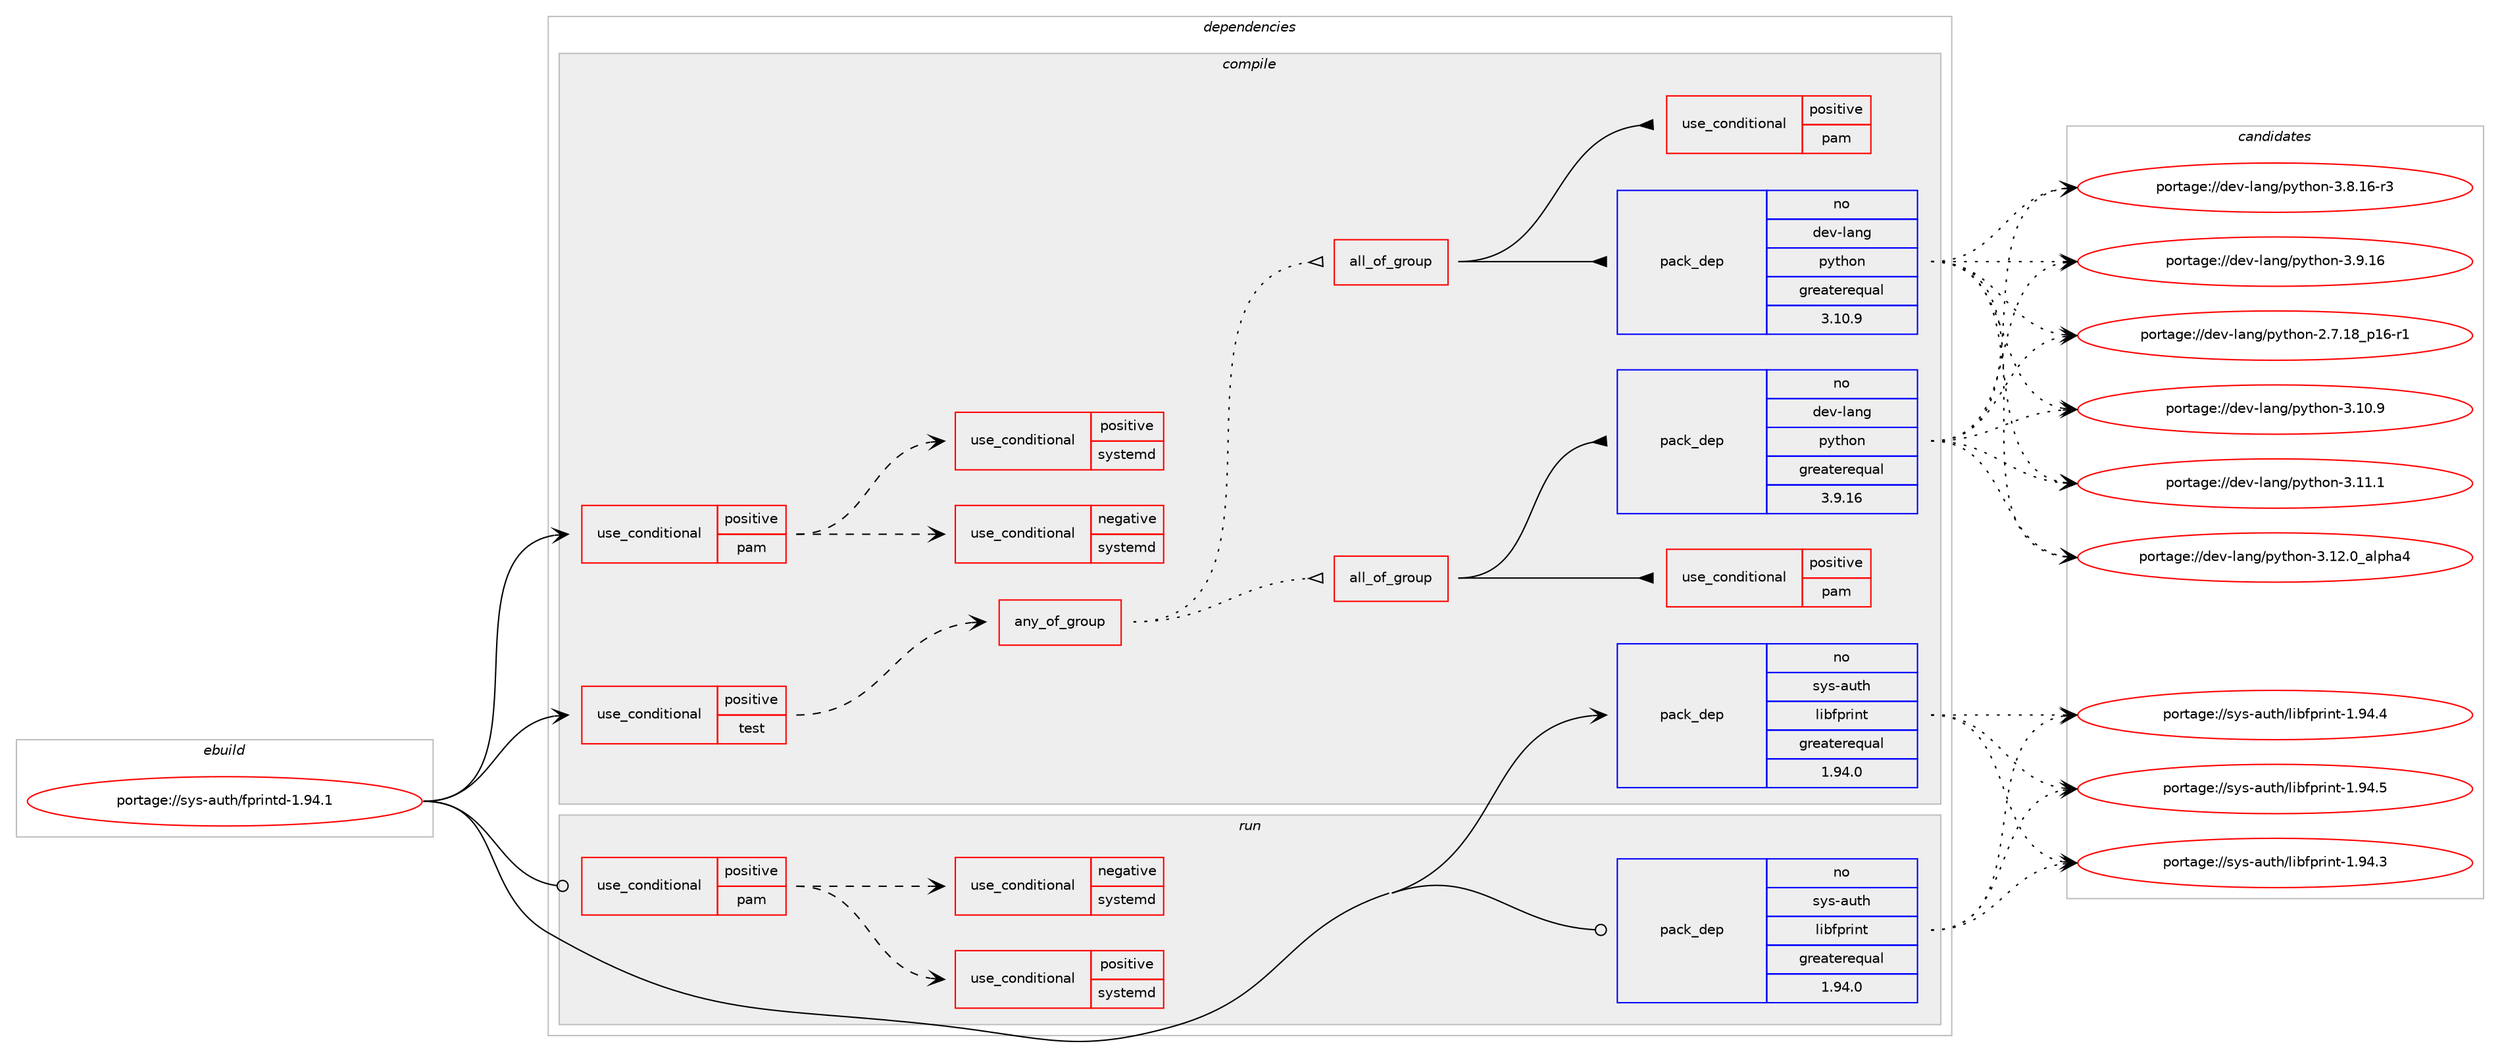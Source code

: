 digraph prolog {

# *************
# Graph options
# *************

newrank=true;
concentrate=true;
compound=true;
graph [rankdir=LR,fontname=Helvetica,fontsize=10,ranksep=1.5];#, ranksep=2.5, nodesep=0.2];
edge  [arrowhead=vee];
node  [fontname=Helvetica,fontsize=10];

# **********
# The ebuild
# **********

subgraph cluster_leftcol {
color=gray;
rank=same;
label=<<i>ebuild</i>>;
id [label="portage://sys-auth/fprintd-1.94.1", color=red, width=4, href="../sys-auth/fprintd-1.94.1.svg"];
}

# ****************
# The dependencies
# ****************

subgraph cluster_midcol {
color=gray;
label=<<i>dependencies</i>>;
subgraph cluster_compile {
fillcolor="#eeeeee";
style=filled;
label=<<i>compile</i>>;
subgraph cond3250 {
dependency5047 [label=<<TABLE BORDER="0" CELLBORDER="1" CELLSPACING="0" CELLPADDING="4"><TR><TD ROWSPAN="3" CELLPADDING="10">use_conditional</TD></TR><TR><TD>positive</TD></TR><TR><TD>pam</TD></TR></TABLE>>, shape=none, color=red];
# *** BEGIN UNKNOWN DEPENDENCY TYPE (TODO) ***
# dependency5047 -> package_dependency(portage://sys-auth/fprintd-1.94.1,install,no,sys-libs,pam,none,[,,],[],[])
# *** END UNKNOWN DEPENDENCY TYPE (TODO) ***

subgraph cond3251 {
dependency5048 [label=<<TABLE BORDER="0" CELLBORDER="1" CELLSPACING="0" CELLPADDING="4"><TR><TD ROWSPAN="3" CELLPADDING="10">use_conditional</TD></TR><TR><TD>positive</TD></TR><TR><TD>systemd</TD></TR></TABLE>>, shape=none, color=red];
# *** BEGIN UNKNOWN DEPENDENCY TYPE (TODO) ***
# dependency5048 -> package_dependency(portage://sys-auth/fprintd-1.94.1,install,no,sys-apps,systemd,none,[,,],[],[])
# *** END UNKNOWN DEPENDENCY TYPE (TODO) ***

}
dependency5047:e -> dependency5048:w [weight=20,style="dashed",arrowhead="vee"];
subgraph cond3252 {
dependency5049 [label=<<TABLE BORDER="0" CELLBORDER="1" CELLSPACING="0" CELLPADDING="4"><TR><TD ROWSPAN="3" CELLPADDING="10">use_conditional</TD></TR><TR><TD>negative</TD></TR><TR><TD>systemd</TD></TR></TABLE>>, shape=none, color=red];
# *** BEGIN UNKNOWN DEPENDENCY TYPE (TODO) ***
# dependency5049 -> package_dependency(portage://sys-auth/fprintd-1.94.1,install,no,sys-auth,elogind,none,[,,],[],[])
# *** END UNKNOWN DEPENDENCY TYPE (TODO) ***

}
dependency5047:e -> dependency5049:w [weight=20,style="dashed",arrowhead="vee"];
}
id:e -> dependency5047:w [weight=20,style="solid",arrowhead="vee"];
subgraph cond3253 {
dependency5050 [label=<<TABLE BORDER="0" CELLBORDER="1" CELLSPACING="0" CELLPADDING="4"><TR><TD ROWSPAN="3" CELLPADDING="10">use_conditional</TD></TR><TR><TD>positive</TD></TR><TR><TD>test</TD></TR></TABLE>>, shape=none, color=red];
subgraph any43 {
dependency5051 [label=<<TABLE BORDER="0" CELLBORDER="1" CELLSPACING="0" CELLPADDING="4"><TR><TD CELLPADDING="10">any_of_group</TD></TR></TABLE>>, shape=none, color=red];subgraph all7 {
dependency5052 [label=<<TABLE BORDER="0" CELLBORDER="1" CELLSPACING="0" CELLPADDING="4"><TR><TD CELLPADDING="10">all_of_group</TD></TR></TABLE>>, shape=none, color=red];subgraph pack1750 {
dependency5053 [label=<<TABLE BORDER="0" CELLBORDER="1" CELLSPACING="0" CELLPADDING="4" WIDTH="220"><TR><TD ROWSPAN="6" CELLPADDING="30">pack_dep</TD></TR><TR><TD WIDTH="110">no</TD></TR><TR><TD>dev-lang</TD></TR><TR><TD>python</TD></TR><TR><TD>greaterequal</TD></TR><TR><TD>3.10.9</TD></TR></TABLE>>, shape=none, color=blue];
}
dependency5052:e -> dependency5053:w [weight=20,style="solid",arrowhead="inv"];
# *** BEGIN UNKNOWN DEPENDENCY TYPE (TODO) ***
# dependency5052 -> package_dependency(portage://sys-auth/fprintd-1.94.1,install,no,dev-python,python-dbusmock,none,[,,],[],[use(enable(python_targets_python3_10),negative)])
# *** END UNKNOWN DEPENDENCY TYPE (TODO) ***

# *** BEGIN UNKNOWN DEPENDENCY TYPE (TODO) ***
# dependency5052 -> package_dependency(portage://sys-auth/fprintd-1.94.1,install,no,dev-python,dbus-python,none,[,,],[],[use(enable(python_targets_python3_10),negative)])
# *** END UNKNOWN DEPENDENCY TYPE (TODO) ***

# *** BEGIN UNKNOWN DEPENDENCY TYPE (TODO) ***
# dependency5052 -> package_dependency(portage://sys-auth/fprintd-1.94.1,install,no,dev-python,pycairo,none,[,,],[],[use(enable(python_targets_python3_10),negative)])
# *** END UNKNOWN DEPENDENCY TYPE (TODO) ***

subgraph cond3254 {
dependency5054 [label=<<TABLE BORDER="0" CELLBORDER="1" CELLSPACING="0" CELLPADDING="4"><TR><TD ROWSPAN="3" CELLPADDING="10">use_conditional</TD></TR><TR><TD>positive</TD></TR><TR><TD>pam</TD></TR></TABLE>>, shape=none, color=red];
# *** BEGIN UNKNOWN DEPENDENCY TYPE (TODO) ***
# dependency5054 -> package_dependency(portage://sys-auth/fprintd-1.94.1,install,no,sys-libs,pam_wrapper,none,[,,],[],[use(enable(python_targets_python3_10),negative)])
# *** END UNKNOWN DEPENDENCY TYPE (TODO) ***

}
dependency5052:e -> dependency5054:w [weight=20,style="solid",arrowhead="inv"];
}
dependency5051:e -> dependency5052:w [weight=20,style="dotted",arrowhead="oinv"];
subgraph all8 {
dependency5055 [label=<<TABLE BORDER="0" CELLBORDER="1" CELLSPACING="0" CELLPADDING="4"><TR><TD CELLPADDING="10">all_of_group</TD></TR></TABLE>>, shape=none, color=red];subgraph pack1751 {
dependency5056 [label=<<TABLE BORDER="0" CELLBORDER="1" CELLSPACING="0" CELLPADDING="4" WIDTH="220"><TR><TD ROWSPAN="6" CELLPADDING="30">pack_dep</TD></TR><TR><TD WIDTH="110">no</TD></TR><TR><TD>dev-lang</TD></TR><TR><TD>python</TD></TR><TR><TD>greaterequal</TD></TR><TR><TD>3.9.16</TD></TR></TABLE>>, shape=none, color=blue];
}
dependency5055:e -> dependency5056:w [weight=20,style="solid",arrowhead="inv"];
# *** BEGIN UNKNOWN DEPENDENCY TYPE (TODO) ***
# dependency5055 -> package_dependency(portage://sys-auth/fprintd-1.94.1,install,no,dev-python,python-dbusmock,none,[,,],[],[use(enable(python_targets_python3_9),negative)])
# *** END UNKNOWN DEPENDENCY TYPE (TODO) ***

# *** BEGIN UNKNOWN DEPENDENCY TYPE (TODO) ***
# dependency5055 -> package_dependency(portage://sys-auth/fprintd-1.94.1,install,no,dev-python,dbus-python,none,[,,],[],[use(enable(python_targets_python3_9),negative)])
# *** END UNKNOWN DEPENDENCY TYPE (TODO) ***

# *** BEGIN UNKNOWN DEPENDENCY TYPE (TODO) ***
# dependency5055 -> package_dependency(portage://sys-auth/fprintd-1.94.1,install,no,dev-python,pycairo,none,[,,],[],[use(enable(python_targets_python3_9),negative)])
# *** END UNKNOWN DEPENDENCY TYPE (TODO) ***

subgraph cond3255 {
dependency5057 [label=<<TABLE BORDER="0" CELLBORDER="1" CELLSPACING="0" CELLPADDING="4"><TR><TD ROWSPAN="3" CELLPADDING="10">use_conditional</TD></TR><TR><TD>positive</TD></TR><TR><TD>pam</TD></TR></TABLE>>, shape=none, color=red];
# *** BEGIN UNKNOWN DEPENDENCY TYPE (TODO) ***
# dependency5057 -> package_dependency(portage://sys-auth/fprintd-1.94.1,install,no,sys-libs,pam_wrapper,none,[,,],[],[use(enable(python_targets_python3_9),negative)])
# *** END UNKNOWN DEPENDENCY TYPE (TODO) ***

}
dependency5055:e -> dependency5057:w [weight=20,style="solid",arrowhead="inv"];
}
dependency5051:e -> dependency5055:w [weight=20,style="dotted",arrowhead="oinv"];
}
dependency5050:e -> dependency5051:w [weight=20,style="dashed",arrowhead="vee"];
}
id:e -> dependency5050:w [weight=20,style="solid",arrowhead="vee"];
# *** BEGIN UNKNOWN DEPENDENCY TYPE (TODO) ***
# id -> package_dependency(portage://sys-auth/fprintd-1.94.1,install,no,dev-libs,dbus-glib,none,[,,],[],[])
# *** END UNKNOWN DEPENDENCY TYPE (TODO) ***

# *** BEGIN UNKNOWN DEPENDENCY TYPE (TODO) ***
# id -> package_dependency(portage://sys-auth/fprintd-1.94.1,install,no,dev-libs,glib,none,[,,],[slot(2)],[])
# *** END UNKNOWN DEPENDENCY TYPE (TODO) ***

subgraph pack1752 {
dependency5058 [label=<<TABLE BORDER="0" CELLBORDER="1" CELLSPACING="0" CELLPADDING="4" WIDTH="220"><TR><TD ROWSPAN="6" CELLPADDING="30">pack_dep</TD></TR><TR><TD WIDTH="110">no</TD></TR><TR><TD>sys-auth</TD></TR><TR><TD>libfprint</TD></TR><TR><TD>greaterequal</TD></TR><TR><TD>1.94.0</TD></TR></TABLE>>, shape=none, color=blue];
}
id:e -> dependency5058:w [weight=20,style="solid",arrowhead="vee"];
# *** BEGIN UNKNOWN DEPENDENCY TYPE (TODO) ***
# id -> package_dependency(portage://sys-auth/fprintd-1.94.1,install,no,sys-auth,polkit,none,[,,],[],[])
# *** END UNKNOWN DEPENDENCY TYPE (TODO) ***

}
subgraph cluster_compileandrun {
fillcolor="#eeeeee";
style=filled;
label=<<i>compile and run</i>>;
}
subgraph cluster_run {
fillcolor="#eeeeee";
style=filled;
label=<<i>run</i>>;
subgraph cond3256 {
dependency5059 [label=<<TABLE BORDER="0" CELLBORDER="1" CELLSPACING="0" CELLPADDING="4"><TR><TD ROWSPAN="3" CELLPADDING="10">use_conditional</TD></TR><TR><TD>positive</TD></TR><TR><TD>pam</TD></TR></TABLE>>, shape=none, color=red];
# *** BEGIN UNKNOWN DEPENDENCY TYPE (TODO) ***
# dependency5059 -> package_dependency(portage://sys-auth/fprintd-1.94.1,run,no,sys-libs,pam,none,[,,],[],[])
# *** END UNKNOWN DEPENDENCY TYPE (TODO) ***

subgraph cond3257 {
dependency5060 [label=<<TABLE BORDER="0" CELLBORDER="1" CELLSPACING="0" CELLPADDING="4"><TR><TD ROWSPAN="3" CELLPADDING="10">use_conditional</TD></TR><TR><TD>positive</TD></TR><TR><TD>systemd</TD></TR></TABLE>>, shape=none, color=red];
# *** BEGIN UNKNOWN DEPENDENCY TYPE (TODO) ***
# dependency5060 -> package_dependency(portage://sys-auth/fprintd-1.94.1,run,no,sys-apps,systemd,none,[,,],[],[])
# *** END UNKNOWN DEPENDENCY TYPE (TODO) ***

}
dependency5059:e -> dependency5060:w [weight=20,style="dashed",arrowhead="vee"];
subgraph cond3258 {
dependency5061 [label=<<TABLE BORDER="0" CELLBORDER="1" CELLSPACING="0" CELLPADDING="4"><TR><TD ROWSPAN="3" CELLPADDING="10">use_conditional</TD></TR><TR><TD>negative</TD></TR><TR><TD>systemd</TD></TR></TABLE>>, shape=none, color=red];
# *** BEGIN UNKNOWN DEPENDENCY TYPE (TODO) ***
# dependency5061 -> package_dependency(portage://sys-auth/fprintd-1.94.1,run,no,sys-auth,elogind,none,[,,],[],[])
# *** END UNKNOWN DEPENDENCY TYPE (TODO) ***

}
dependency5059:e -> dependency5061:w [weight=20,style="dashed",arrowhead="vee"];
}
id:e -> dependency5059:w [weight=20,style="solid",arrowhead="odot"];
# *** BEGIN UNKNOWN DEPENDENCY TYPE (TODO) ***
# id -> package_dependency(portage://sys-auth/fprintd-1.94.1,run,no,dev-libs,dbus-glib,none,[,,],[],[])
# *** END UNKNOWN DEPENDENCY TYPE (TODO) ***

# *** BEGIN UNKNOWN DEPENDENCY TYPE (TODO) ***
# id -> package_dependency(portage://sys-auth/fprintd-1.94.1,run,no,dev-libs,glib,none,[,,],[slot(2)],[])
# *** END UNKNOWN DEPENDENCY TYPE (TODO) ***

subgraph pack1753 {
dependency5062 [label=<<TABLE BORDER="0" CELLBORDER="1" CELLSPACING="0" CELLPADDING="4" WIDTH="220"><TR><TD ROWSPAN="6" CELLPADDING="30">pack_dep</TD></TR><TR><TD WIDTH="110">no</TD></TR><TR><TD>sys-auth</TD></TR><TR><TD>libfprint</TD></TR><TR><TD>greaterequal</TD></TR><TR><TD>1.94.0</TD></TR></TABLE>>, shape=none, color=blue];
}
id:e -> dependency5062:w [weight=20,style="solid",arrowhead="odot"];
# *** BEGIN UNKNOWN DEPENDENCY TYPE (TODO) ***
# id -> package_dependency(portage://sys-auth/fprintd-1.94.1,run,no,sys-auth,polkit,none,[,,],[],[])
# *** END UNKNOWN DEPENDENCY TYPE (TODO) ***

}
}

# **************
# The candidates
# **************

subgraph cluster_choices {
rank=same;
color=gray;
label=<<i>candidates</i>>;

subgraph choice1750 {
color=black;
nodesep=1;
choice100101118451089711010347112121116104111110455046554649569511249544511449 [label="portage://dev-lang/python-2.7.18_p16-r1", color=red, width=4,href="../dev-lang/python-2.7.18_p16-r1.svg"];
choice10010111845108971101034711212111610411111045514649484657 [label="portage://dev-lang/python-3.10.9", color=red, width=4,href="../dev-lang/python-3.10.9.svg"];
choice10010111845108971101034711212111610411111045514649494649 [label="portage://dev-lang/python-3.11.1", color=red, width=4,href="../dev-lang/python-3.11.1.svg"];
choice1001011184510897110103471121211161041111104551464950464895971081121049752 [label="portage://dev-lang/python-3.12.0_alpha4", color=red, width=4,href="../dev-lang/python-3.12.0_alpha4.svg"];
choice100101118451089711010347112121116104111110455146564649544511451 [label="portage://dev-lang/python-3.8.16-r3", color=red, width=4,href="../dev-lang/python-3.8.16-r3.svg"];
choice10010111845108971101034711212111610411111045514657464954 [label="portage://dev-lang/python-3.9.16", color=red, width=4,href="../dev-lang/python-3.9.16.svg"];
dependency5053:e -> choice100101118451089711010347112121116104111110455046554649569511249544511449:w [style=dotted,weight="100"];
dependency5053:e -> choice10010111845108971101034711212111610411111045514649484657:w [style=dotted,weight="100"];
dependency5053:e -> choice10010111845108971101034711212111610411111045514649494649:w [style=dotted,weight="100"];
dependency5053:e -> choice1001011184510897110103471121211161041111104551464950464895971081121049752:w [style=dotted,weight="100"];
dependency5053:e -> choice100101118451089711010347112121116104111110455146564649544511451:w [style=dotted,weight="100"];
dependency5053:e -> choice10010111845108971101034711212111610411111045514657464954:w [style=dotted,weight="100"];
}
subgraph choice1751 {
color=black;
nodesep=1;
choice100101118451089711010347112121116104111110455046554649569511249544511449 [label="portage://dev-lang/python-2.7.18_p16-r1", color=red, width=4,href="../dev-lang/python-2.7.18_p16-r1.svg"];
choice10010111845108971101034711212111610411111045514649484657 [label="portage://dev-lang/python-3.10.9", color=red, width=4,href="../dev-lang/python-3.10.9.svg"];
choice10010111845108971101034711212111610411111045514649494649 [label="portage://dev-lang/python-3.11.1", color=red, width=4,href="../dev-lang/python-3.11.1.svg"];
choice1001011184510897110103471121211161041111104551464950464895971081121049752 [label="portage://dev-lang/python-3.12.0_alpha4", color=red, width=4,href="../dev-lang/python-3.12.0_alpha4.svg"];
choice100101118451089711010347112121116104111110455146564649544511451 [label="portage://dev-lang/python-3.8.16-r3", color=red, width=4,href="../dev-lang/python-3.8.16-r3.svg"];
choice10010111845108971101034711212111610411111045514657464954 [label="portage://dev-lang/python-3.9.16", color=red, width=4,href="../dev-lang/python-3.9.16.svg"];
dependency5056:e -> choice100101118451089711010347112121116104111110455046554649569511249544511449:w [style=dotted,weight="100"];
dependency5056:e -> choice10010111845108971101034711212111610411111045514649484657:w [style=dotted,weight="100"];
dependency5056:e -> choice10010111845108971101034711212111610411111045514649494649:w [style=dotted,weight="100"];
dependency5056:e -> choice1001011184510897110103471121211161041111104551464950464895971081121049752:w [style=dotted,weight="100"];
dependency5056:e -> choice100101118451089711010347112121116104111110455146564649544511451:w [style=dotted,weight="100"];
dependency5056:e -> choice10010111845108971101034711212111610411111045514657464954:w [style=dotted,weight="100"];
}
subgraph choice1752 {
color=black;
nodesep=1;
choice1151211154597117116104471081059810211211410511011645494657524651 [label="portage://sys-auth/libfprint-1.94.3", color=red, width=4,href="../sys-auth/libfprint-1.94.3.svg"];
choice1151211154597117116104471081059810211211410511011645494657524652 [label="portage://sys-auth/libfprint-1.94.4", color=red, width=4,href="../sys-auth/libfprint-1.94.4.svg"];
choice1151211154597117116104471081059810211211410511011645494657524653 [label="portage://sys-auth/libfprint-1.94.5", color=red, width=4,href="../sys-auth/libfprint-1.94.5.svg"];
dependency5058:e -> choice1151211154597117116104471081059810211211410511011645494657524651:w [style=dotted,weight="100"];
dependency5058:e -> choice1151211154597117116104471081059810211211410511011645494657524652:w [style=dotted,weight="100"];
dependency5058:e -> choice1151211154597117116104471081059810211211410511011645494657524653:w [style=dotted,weight="100"];
}
subgraph choice1753 {
color=black;
nodesep=1;
choice1151211154597117116104471081059810211211410511011645494657524651 [label="portage://sys-auth/libfprint-1.94.3", color=red, width=4,href="../sys-auth/libfprint-1.94.3.svg"];
choice1151211154597117116104471081059810211211410511011645494657524652 [label="portage://sys-auth/libfprint-1.94.4", color=red, width=4,href="../sys-auth/libfprint-1.94.4.svg"];
choice1151211154597117116104471081059810211211410511011645494657524653 [label="portage://sys-auth/libfprint-1.94.5", color=red, width=4,href="../sys-auth/libfprint-1.94.5.svg"];
dependency5062:e -> choice1151211154597117116104471081059810211211410511011645494657524651:w [style=dotted,weight="100"];
dependency5062:e -> choice1151211154597117116104471081059810211211410511011645494657524652:w [style=dotted,weight="100"];
dependency5062:e -> choice1151211154597117116104471081059810211211410511011645494657524653:w [style=dotted,weight="100"];
}
}

}

